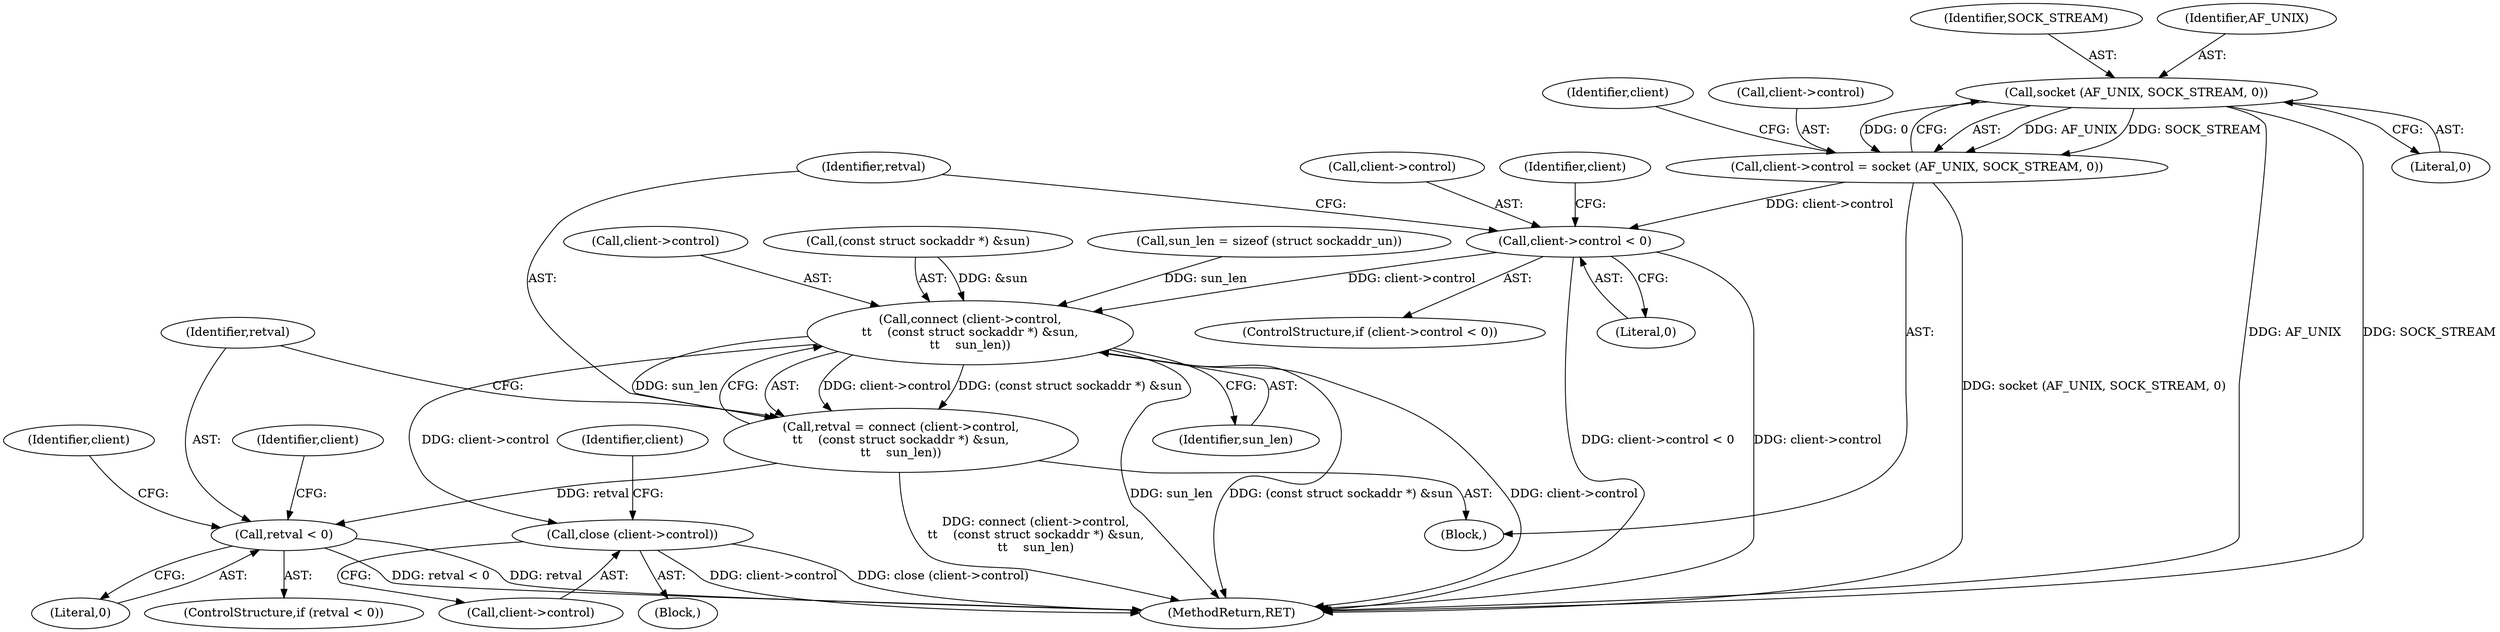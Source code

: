 digraph "0_libfep_293d9d3f_0@API" {
"1000184" [label="(Call,socket (AF_UNIX, SOCK_STREAM, 0))"];
"1000180" [label="(Call,client->control = socket (AF_UNIX, SOCK_STREAM, 0))"];
"1000189" [label="(Call,client->control < 0)"];
"1000201" [label="(Call,connect (client->control,\n\t\t    (const struct sockaddr *) &sun,\n\t\t    sun_len))"];
"1000199" [label="(Call,retval = connect (client->control,\n\t\t    (const struct sockaddr *) &sun,\n\t\t    sun_len))"];
"1000211" [label="(Call,retval < 0)"];
"1000215" [label="(Call,close (client->control))"];
"1000189" [label="(Call,client->control < 0)"];
"1000184" [label="(Call,socket (AF_UNIX, SOCK_STREAM, 0))"];
"1000102" [label="(Block,)"];
"1000220" [label="(Identifier,client)"];
"1000199" [label="(Call,retval = connect (client->control,\n\t\t    (const struct sockaddr *) &sun,\n\t\t    sun_len))"];
"1000180" [label="(Call,client->control = socket (AF_UNIX, SOCK_STREAM, 0))"];
"1000196" [label="(Identifier,client)"];
"1000225" [label="(MethodReturn,RET)"];
"1000212" [label="(Identifier,retval)"];
"1000205" [label="(Call,(const struct sockaddr *) &sun)"];
"1000213" [label="(Literal,0)"];
"1000193" [label="(Literal,0)"];
"1000191" [label="(Identifier,client)"];
"1000190" [label="(Call,client->control)"];
"1000186" [label="(Identifier,SOCK_STREAM)"];
"1000176" [label="(Call,sun_len = sizeof (struct sockaddr_un))"];
"1000187" [label="(Literal,0)"];
"1000211" [label="(Call,retval < 0)"];
"1000200" [label="(Identifier,retval)"];
"1000216" [label="(Call,client->control)"];
"1000224" [label="(Identifier,client)"];
"1000217" [label="(Identifier,client)"];
"1000210" [label="(ControlStructure,if (retval < 0))"];
"1000185" [label="(Identifier,AF_UNIX)"];
"1000214" [label="(Block,)"];
"1000181" [label="(Call,client->control)"];
"1000201" [label="(Call,connect (client->control,\n\t\t    (const struct sockaddr *) &sun,\n\t\t    sun_len))"];
"1000209" [label="(Identifier,sun_len)"];
"1000202" [label="(Call,client->control)"];
"1000215" [label="(Call,close (client->control))"];
"1000188" [label="(ControlStructure,if (client->control < 0))"];
"1000184" -> "1000180"  [label="AST: "];
"1000184" -> "1000187"  [label="CFG: "];
"1000185" -> "1000184"  [label="AST: "];
"1000186" -> "1000184"  [label="AST: "];
"1000187" -> "1000184"  [label="AST: "];
"1000180" -> "1000184"  [label="CFG: "];
"1000184" -> "1000225"  [label="DDG: AF_UNIX"];
"1000184" -> "1000225"  [label="DDG: SOCK_STREAM"];
"1000184" -> "1000180"  [label="DDG: AF_UNIX"];
"1000184" -> "1000180"  [label="DDG: SOCK_STREAM"];
"1000184" -> "1000180"  [label="DDG: 0"];
"1000180" -> "1000102"  [label="AST: "];
"1000181" -> "1000180"  [label="AST: "];
"1000191" -> "1000180"  [label="CFG: "];
"1000180" -> "1000225"  [label="DDG: socket (AF_UNIX, SOCK_STREAM, 0)"];
"1000180" -> "1000189"  [label="DDG: client->control"];
"1000189" -> "1000188"  [label="AST: "];
"1000189" -> "1000193"  [label="CFG: "];
"1000190" -> "1000189"  [label="AST: "];
"1000193" -> "1000189"  [label="AST: "];
"1000196" -> "1000189"  [label="CFG: "];
"1000200" -> "1000189"  [label="CFG: "];
"1000189" -> "1000225"  [label="DDG: client->control < 0"];
"1000189" -> "1000225"  [label="DDG: client->control"];
"1000189" -> "1000201"  [label="DDG: client->control"];
"1000201" -> "1000199"  [label="AST: "];
"1000201" -> "1000209"  [label="CFG: "];
"1000202" -> "1000201"  [label="AST: "];
"1000205" -> "1000201"  [label="AST: "];
"1000209" -> "1000201"  [label="AST: "];
"1000199" -> "1000201"  [label="CFG: "];
"1000201" -> "1000225"  [label="DDG: sun_len"];
"1000201" -> "1000225"  [label="DDG: (const struct sockaddr *) &sun"];
"1000201" -> "1000225"  [label="DDG: client->control"];
"1000201" -> "1000199"  [label="DDG: client->control"];
"1000201" -> "1000199"  [label="DDG: (const struct sockaddr *) &sun"];
"1000201" -> "1000199"  [label="DDG: sun_len"];
"1000205" -> "1000201"  [label="DDG: &sun"];
"1000176" -> "1000201"  [label="DDG: sun_len"];
"1000201" -> "1000215"  [label="DDG: client->control"];
"1000199" -> "1000102"  [label="AST: "];
"1000200" -> "1000199"  [label="AST: "];
"1000212" -> "1000199"  [label="CFG: "];
"1000199" -> "1000225"  [label="DDG: connect (client->control,\n\t\t    (const struct sockaddr *) &sun,\n\t\t    sun_len)"];
"1000199" -> "1000211"  [label="DDG: retval"];
"1000211" -> "1000210"  [label="AST: "];
"1000211" -> "1000213"  [label="CFG: "];
"1000212" -> "1000211"  [label="AST: "];
"1000213" -> "1000211"  [label="AST: "];
"1000217" -> "1000211"  [label="CFG: "];
"1000224" -> "1000211"  [label="CFG: "];
"1000211" -> "1000225"  [label="DDG: retval"];
"1000211" -> "1000225"  [label="DDG: retval < 0"];
"1000215" -> "1000214"  [label="AST: "];
"1000215" -> "1000216"  [label="CFG: "];
"1000216" -> "1000215"  [label="AST: "];
"1000220" -> "1000215"  [label="CFG: "];
"1000215" -> "1000225"  [label="DDG: client->control"];
"1000215" -> "1000225"  [label="DDG: close (client->control)"];
}
